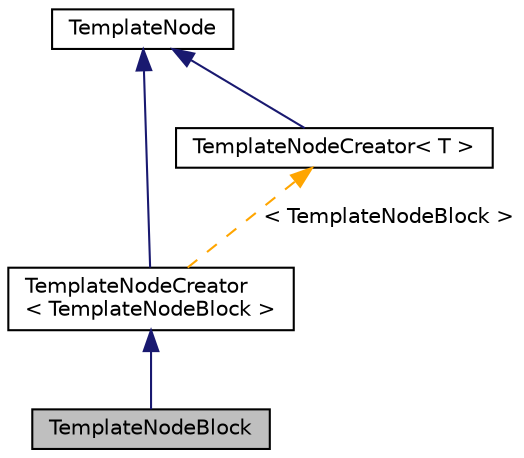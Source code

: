 digraph "TemplateNodeBlock"
{
 // INTERACTIVE_SVG=YES
 // LATEX_PDF_SIZE
  edge [fontname="Helvetica",fontsize="10",labelfontname="Helvetica",labelfontsize="10"];
  node [fontname="Helvetica",fontsize="10",shape=record];
  Node1 [label="TemplateNodeBlock",height=0.2,width=0.4,color="black", fillcolor="grey75", style="filled", fontcolor="black",tooltip="Class representing a 'block' tag in a template"];
  Node2 -> Node1 [dir="back",color="midnightblue",fontsize="10",style="solid",fontname="Helvetica"];
  Node2 [label="TemplateNodeCreator\l\< TemplateNodeBlock \>",height=0.2,width=0.4,color="black", fillcolor="white", style="filled",URL="$d8/d78/class_template_node_creator.html",tooltip=" "];
  Node3 -> Node2 [dir="back",color="midnightblue",fontsize="10",style="solid",fontname="Helvetica"];
  Node3 [label="TemplateNode",height=0.2,width=0.4,color="black", fillcolor="white", style="filled",URL="$d6/d53/class_template_node.html",tooltip="Base class of all nodes in a template's AST"];
  Node4 -> Node2 [dir="back",color="orange",fontsize="10",style="dashed",label=" \< TemplateNodeBlock \>" ,fontname="Helvetica"];
  Node4 [label="TemplateNodeCreator\< T \>",height=0.2,width=0.4,color="black", fillcolor="white", style="filled",URL="$d8/d78/class_template_node_creator.html",tooltip="Helper class for creating template AST tag nodes and returning the template for a given node."];
  Node3 -> Node4 [dir="back",color="midnightblue",fontsize="10",style="solid",fontname="Helvetica"];
}

